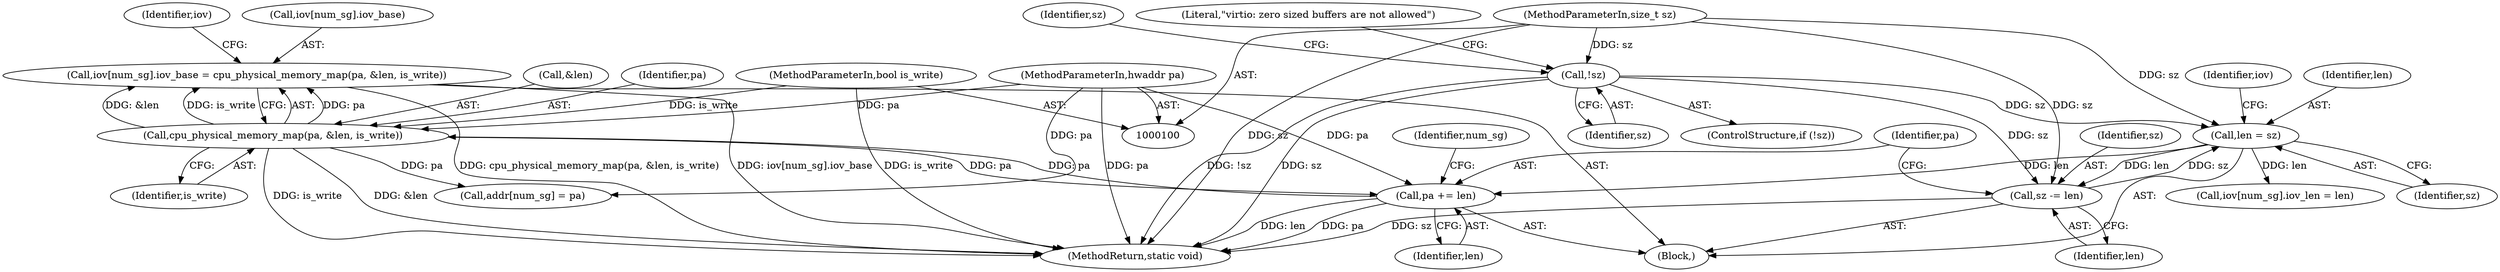 digraph "0_qemu_1e7aed70144b4673fc26e73062064b6724795e5f@array" {
"1000133" [label="(Call,iov[num_sg].iov_base = cpu_physical_memory_map(pa, &len, is_write))"];
"1000139" [label="(Call,cpu_physical_memory_map(pa, &len, is_write))"];
"1000159" [label="(Call,pa += len)"];
"1000130" [label="(Call,len = sz)"];
"1000156" [label="(Call,sz -= len)"];
"1000107" [label="(MethodParameterIn,size_t sz)"];
"1000119" [label="(Call,!sz)"];
"1000106" [label="(MethodParameterIn,hwaddr pa)"];
"1000105" [label="(MethodParameterIn,bool is_write)"];
"1000120" [label="(Identifier,sz)"];
"1000141" [label="(Call,&len)"];
"1000151" [label="(Call,addr[num_sg] = pa)"];
"1000147" [label="(Identifier,iov)"];
"1000160" [label="(Identifier,pa)"];
"1000156" [label="(Call,sz -= len)"];
"1000127" [label="(Identifier,sz)"];
"1000118" [label="(ControlStructure,if (!sz))"];
"1000119" [label="(Call,!sz)"];
"1000157" [label="(Identifier,sz)"];
"1000139" [label="(Call,cpu_physical_memory_map(pa, &len, is_write))"];
"1000105" [label="(MethodParameterIn,bool is_write)"];
"1000159" [label="(Call,pa += len)"];
"1000163" [label="(Identifier,num_sg)"];
"1000161" [label="(Identifier,len)"];
"1000107" [label="(MethodParameterIn,size_t sz)"];
"1000143" [label="(Identifier,is_write)"];
"1000136" [label="(Identifier,iov)"];
"1000131" [label="(Identifier,len)"];
"1000132" [label="(Identifier,sz)"];
"1000106" [label="(MethodParameterIn,hwaddr pa)"];
"1000128" [label="(Block,)"];
"1000133" [label="(Call,iov[num_sg].iov_base = cpu_physical_memory_map(pa, &len, is_write))"];
"1000158" [label="(Identifier,len)"];
"1000123" [label="(Literal,\"virtio: zero sized buffers are not allowed\")"];
"1000134" [label="(Call,iov[num_sg].iov_base)"];
"1000140" [label="(Identifier,pa)"];
"1000168" [label="(MethodReturn,static void)"];
"1000144" [label="(Call,iov[num_sg].iov_len = len)"];
"1000130" [label="(Call,len = sz)"];
"1000133" -> "1000128"  [label="AST: "];
"1000133" -> "1000139"  [label="CFG: "];
"1000134" -> "1000133"  [label="AST: "];
"1000139" -> "1000133"  [label="AST: "];
"1000147" -> "1000133"  [label="CFG: "];
"1000133" -> "1000168"  [label="DDG: cpu_physical_memory_map(pa, &len, is_write)"];
"1000133" -> "1000168"  [label="DDG: iov[num_sg].iov_base"];
"1000139" -> "1000133"  [label="DDG: pa"];
"1000139" -> "1000133"  [label="DDG: &len"];
"1000139" -> "1000133"  [label="DDG: is_write"];
"1000139" -> "1000143"  [label="CFG: "];
"1000140" -> "1000139"  [label="AST: "];
"1000141" -> "1000139"  [label="AST: "];
"1000143" -> "1000139"  [label="AST: "];
"1000139" -> "1000168"  [label="DDG: &len"];
"1000139" -> "1000168"  [label="DDG: is_write"];
"1000159" -> "1000139"  [label="DDG: pa"];
"1000106" -> "1000139"  [label="DDG: pa"];
"1000105" -> "1000139"  [label="DDG: is_write"];
"1000139" -> "1000151"  [label="DDG: pa"];
"1000139" -> "1000159"  [label="DDG: pa"];
"1000159" -> "1000128"  [label="AST: "];
"1000159" -> "1000161"  [label="CFG: "];
"1000160" -> "1000159"  [label="AST: "];
"1000161" -> "1000159"  [label="AST: "];
"1000163" -> "1000159"  [label="CFG: "];
"1000159" -> "1000168"  [label="DDG: len"];
"1000159" -> "1000168"  [label="DDG: pa"];
"1000130" -> "1000159"  [label="DDG: len"];
"1000106" -> "1000159"  [label="DDG: pa"];
"1000130" -> "1000128"  [label="AST: "];
"1000130" -> "1000132"  [label="CFG: "];
"1000131" -> "1000130"  [label="AST: "];
"1000132" -> "1000130"  [label="AST: "];
"1000136" -> "1000130"  [label="CFG: "];
"1000156" -> "1000130"  [label="DDG: sz"];
"1000119" -> "1000130"  [label="DDG: sz"];
"1000107" -> "1000130"  [label="DDG: sz"];
"1000130" -> "1000144"  [label="DDG: len"];
"1000130" -> "1000156"  [label="DDG: len"];
"1000156" -> "1000128"  [label="AST: "];
"1000156" -> "1000158"  [label="CFG: "];
"1000157" -> "1000156"  [label="AST: "];
"1000158" -> "1000156"  [label="AST: "];
"1000160" -> "1000156"  [label="CFG: "];
"1000156" -> "1000168"  [label="DDG: sz"];
"1000107" -> "1000156"  [label="DDG: sz"];
"1000119" -> "1000156"  [label="DDG: sz"];
"1000107" -> "1000100"  [label="AST: "];
"1000107" -> "1000168"  [label="DDG: sz"];
"1000107" -> "1000119"  [label="DDG: sz"];
"1000119" -> "1000118"  [label="AST: "];
"1000119" -> "1000120"  [label="CFG: "];
"1000120" -> "1000119"  [label="AST: "];
"1000123" -> "1000119"  [label="CFG: "];
"1000127" -> "1000119"  [label="CFG: "];
"1000119" -> "1000168"  [label="DDG: !sz"];
"1000119" -> "1000168"  [label="DDG: sz"];
"1000106" -> "1000100"  [label="AST: "];
"1000106" -> "1000168"  [label="DDG: pa"];
"1000106" -> "1000151"  [label="DDG: pa"];
"1000105" -> "1000100"  [label="AST: "];
"1000105" -> "1000168"  [label="DDG: is_write"];
}
